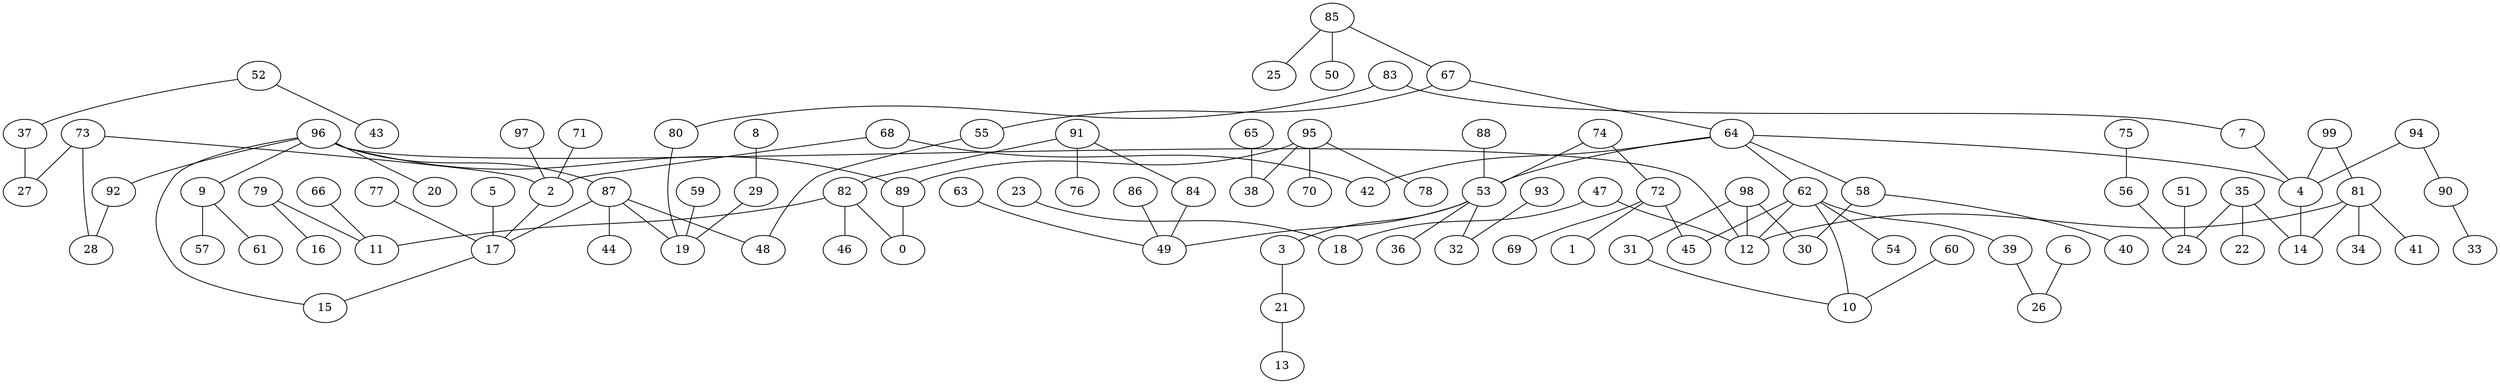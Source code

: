 digraph GG_graph {

subgraph G_graph {
edge [color = black]
"23" -> "18" [dir = none]
"66" -> "11" [dir = none]
"51" -> "24" [dir = none]
"91" -> "84" [dir = none]
"91" -> "76" [dir = none]
"91" -> "82" [dir = none]
"98" -> "30" [dir = none]
"98" -> "31" [dir = none]
"71" -> "2" [dir = none]
"68" -> "42" [dir = none]
"75" -> "56" [dir = none]
"60" -> "10" [dir = none]
"77" -> "17" [dir = none]
"97" -> "2" [dir = none]
"93" -> "32" [dir = none]
"83" -> "80" [dir = none]
"83" -> "7" [dir = none]
"63" -> "49" [dir = none]
"52" -> "43" [dir = none]
"52" -> "37" [dir = none]
"92" -> "28" [dir = none]
"6" -> "26" [dir = none]
"53" -> "32" [dir = none]
"53" -> "36" [dir = none]
"53" -> "3" [dir = none]
"53" -> "49" [dir = none]
"89" -> "0" [dir = none]
"82" -> "46" [dir = none]
"82" -> "11" [dir = none]
"82" -> "0" [dir = none]
"59" -> "19" [dir = none]
"67" -> "55" [dir = none]
"67" -> "64" [dir = none]
"56" -> "24" [dir = none]
"79" -> "16" [dir = none]
"79" -> "11" [dir = none]
"94" -> "90" [dir = none]
"94" -> "4" [dir = none]
"47" -> "18" [dir = none]
"47" -> "12" [dir = none]
"96" -> "20" [dir = none]
"96" -> "89" [dir = none]
"96" -> "9" [dir = none]
"96" -> "15" [dir = none]
"96" -> "87" [dir = none]
"96" -> "12" [dir = none]
"87" -> "19" [dir = none]
"87" -> "48" [dir = none]
"87" -> "17" [dir = none]
"87" -> "44" [dir = none]
"3" -> "21" [dir = none]
"62" -> "54" [dir = none]
"62" -> "45" [dir = none]
"62" -> "10" [dir = none]
"62" -> "39" [dir = none]
"62" -> "12" [dir = none]
"86" -> "49" [dir = none]
"9" -> "57" [dir = none]
"9" -> "61" [dir = none]
"65" -> "38" [dir = none]
"7" -> "4" [dir = none]
"58" -> "40" [dir = none]
"64" -> "42" [dir = none]
"64" -> "58" [dir = none]
"64" -> "4" [dir = none]
"64" -> "53" [dir = none]
"64" -> "62" [dir = none]
"5" -> "17" [dir = none]
"2" -> "17" [dir = none]
"73" -> "27" [dir = none]
"73" -> "28" [dir = none]
"73" -> "2" [dir = none]
"81" -> "14" [dir = none]
"81" -> "34" [dir = none]
"81" -> "41" [dir = none]
"81" -> "12" [dir = none]
"95" -> "70" [dir = none]
"95" -> "38" [dir = none]
"95" -> "78" [dir = none]
"95" -> "89" [dir = none]
"88" -> "53" [dir = none]
"39" -> "26" [dir = none]
"90" -> "33" [dir = none]
"99" -> "81" [dir = none]
"29" -> "19" [dir = none]
"21" -> "13" [dir = none]
"85" -> "50" [dir = none]
"85" -> "25" [dir = none]
"85" -> "67" [dir = none]
"74" -> "53" [dir = none]
"72" -> "1" [dir = none]
"72" -> "69" [dir = none]
"72" -> "45" [dir = none]
"37" -> "27" [dir = none]
"35" -> "22" [dir = none]
"35" -> "24" [dir = none]
"35" -> "14" [dir = none]
"8" -> "29" [dir = none]
"31" -> "10" [dir = none]
"98" -> "12" [dir = none]
"4" -> "14" [dir = none]
"84" -> "49" [dir = none]
"55" -> "48" [dir = none]
"68" -> "2" [dir = none]
"96" -> "92" [dir = none]
"99" -> "4" [dir = none]
"17" -> "15" [dir = none]
"58" -> "30" [dir = none]
"74" -> "72" [dir = none]
"80" -> "19" [dir = none]
}

}
